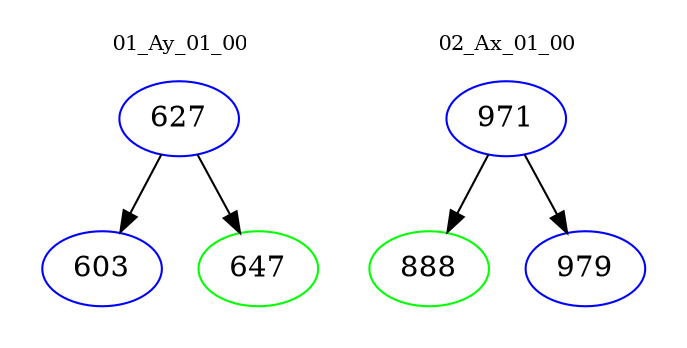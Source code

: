 digraph{
subgraph cluster_0 {
color = white
label = "01_Ay_01_00";
fontsize=10;
T0_627 [label="627", color="blue"]
T0_627 -> T0_603 [color="black"]
T0_603 [label="603", color="blue"]
T0_627 -> T0_647 [color="black"]
T0_647 [label="647", color="green"]
}
subgraph cluster_1 {
color = white
label = "02_Ax_01_00";
fontsize=10;
T1_971 [label="971", color="blue"]
T1_971 -> T1_888 [color="black"]
T1_888 [label="888", color="green"]
T1_971 -> T1_979 [color="black"]
T1_979 [label="979", color="blue"]
}
}
